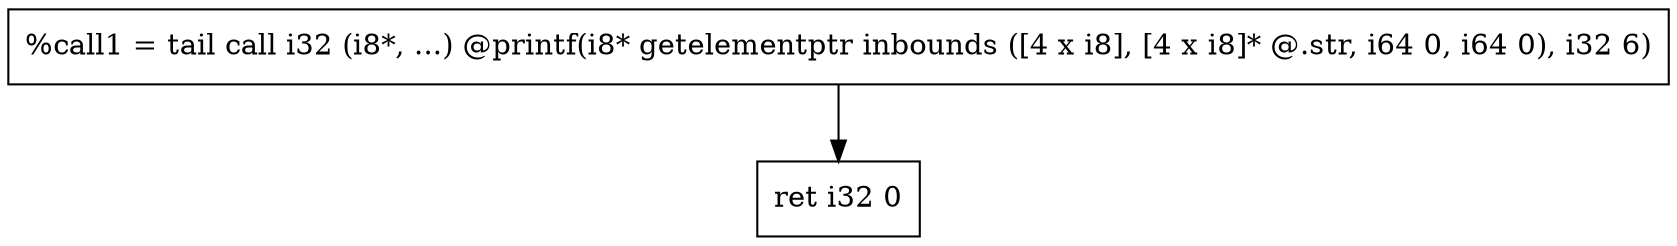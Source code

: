 digraph "CDFG for'main' function" {
	Node0x5604e7ebaa68[shape=record, label="  %call1 = tail call i32 (i8*, ...) @printf(i8* getelementptr inbounds ([4 x i8], [4 x i8]* @.str, i64 0, i64 0), i32 6)"]
	Node0x5604e7ebab48[shape=record, label="  ret i32 0"]
	Node0x5604e7ebaa68 -> Node0x5604e7ebab48
edge [color=red]
}
